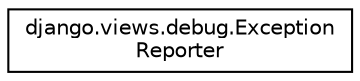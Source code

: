 digraph "Graphical Class Hierarchy"
{
 // LATEX_PDF_SIZE
  edge [fontname="Helvetica",fontsize="10",labelfontname="Helvetica",labelfontsize="10"];
  node [fontname="Helvetica",fontsize="10",shape=record];
  rankdir="LR";
  Node0 [label="django.views.debug.Exception\lReporter",height=0.2,width=0.4,color="black", fillcolor="white", style="filled",URL="$classdjango_1_1views_1_1debug_1_1_exception_reporter.html",tooltip=" "];
}
